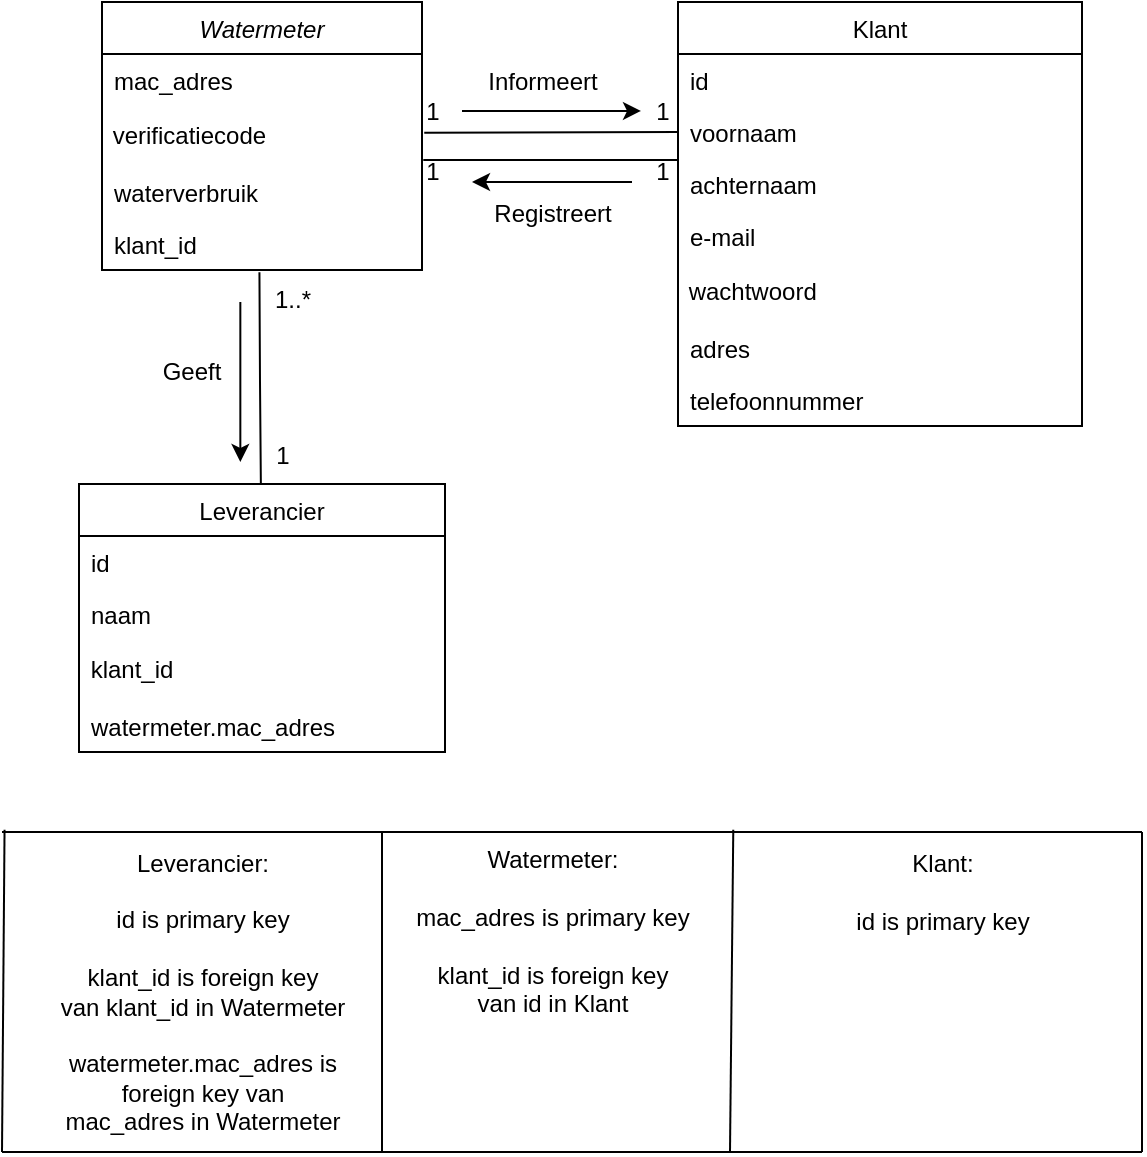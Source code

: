 <mxfile version="20.5.3" type="device"><diagram id="C5RBs43oDa-KdzZeNtuy" name="Page-1"><mxGraphModel dx="1401" dy="781" grid="1" gridSize="10" guides="1" tooltips="1" connect="1" arrows="1" fold="1" page="1" pageScale="1" pageWidth="827" pageHeight="1169" math="0" shadow="0"><root><mxCell id="WIyWlLk6GJQsqaUBKTNV-0"/><mxCell id="WIyWlLk6GJQsqaUBKTNV-1" parent="WIyWlLk6GJQsqaUBKTNV-0"/><mxCell id="zkfFHV4jXpPFQw0GAbJ--0" value="Watermeter" style="swimlane;fontStyle=2;align=center;verticalAlign=top;childLayout=stackLayout;horizontal=1;startSize=26;horizontalStack=0;resizeParent=1;resizeLast=0;collapsible=1;marginBottom=0;rounded=0;shadow=0;strokeWidth=1;" parent="WIyWlLk6GJQsqaUBKTNV-1" vertex="1"><mxGeometry x="220" y="120" width="160" height="134" as="geometry"><mxRectangle x="220" y="120" width="160" height="26" as="alternateBounds"/></mxGeometry></mxCell><mxCell id="zkfFHV4jXpPFQw0GAbJ--1" value="mac_adres" style="text;align=left;verticalAlign=top;spacingLeft=4;spacingRight=4;overflow=hidden;rotatable=0;points=[[0,0.5],[1,0.5]];portConstraint=eastwest;" parent="zkfFHV4jXpPFQw0GAbJ--0" vertex="1"><mxGeometry y="26" width="160" height="26" as="geometry"/></mxCell><mxCell id="_aJJUXXC6ejdHF0-8vae-15" value="&lt;div align=&quot;left&quot;&gt;&amp;nbsp;verificatiecode&lt;/div&gt;" style="text;html=1;align=left;verticalAlign=middle;resizable=0;points=[];autosize=1;strokeColor=none;fillColor=none;" parent="zkfFHV4jXpPFQw0GAbJ--0" vertex="1"><mxGeometry y="52" width="160" height="30" as="geometry"/></mxCell><mxCell id="zkfFHV4jXpPFQw0GAbJ--2" value="waterverbruik" style="text;align=left;verticalAlign=top;spacingLeft=4;spacingRight=4;overflow=hidden;rotatable=0;points=[[0,0.5],[1,0.5]];portConstraint=eastwest;rounded=0;shadow=0;html=0;" parent="zkfFHV4jXpPFQw0GAbJ--0" vertex="1"><mxGeometry y="82" width="160" height="26" as="geometry"/></mxCell><mxCell id="zkfFHV4jXpPFQw0GAbJ--3" value="klant_id" style="text;align=left;verticalAlign=top;spacingLeft=4;spacingRight=4;overflow=hidden;rotatable=0;points=[[0,0.5],[1,0.5]];portConstraint=eastwest;rounded=0;shadow=0;html=0;" parent="zkfFHV4jXpPFQw0GAbJ--0" vertex="1"><mxGeometry y="108" width="160" height="26" as="geometry"/></mxCell><mxCell id="zkfFHV4jXpPFQw0GAbJ--6" value="Leverancier" style="swimlane;fontStyle=0;align=center;verticalAlign=top;childLayout=stackLayout;horizontal=1;startSize=26;horizontalStack=0;resizeParent=1;resizeLast=0;collapsible=1;marginBottom=0;rounded=0;shadow=0;strokeWidth=1;" parent="WIyWlLk6GJQsqaUBKTNV-1" vertex="1"><mxGeometry x="208.5" y="361" width="183" height="134" as="geometry"><mxRectangle x="208.5" y="361" width="160" height="26" as="alternateBounds"/></mxGeometry></mxCell><mxCell id="zkfFHV4jXpPFQw0GAbJ--7" value="id" style="text;align=left;verticalAlign=top;spacingLeft=4;spacingRight=4;overflow=hidden;rotatable=0;points=[[0,0.5],[1,0.5]];portConstraint=eastwest;" parent="zkfFHV4jXpPFQw0GAbJ--6" vertex="1"><mxGeometry y="26" width="183" height="26" as="geometry"/></mxCell><mxCell id="zkfFHV4jXpPFQw0GAbJ--8" value="naam" style="text;align=left;verticalAlign=top;spacingLeft=4;spacingRight=4;overflow=hidden;rotatable=0;points=[[0,0.5],[1,0.5]];portConstraint=eastwest;rounded=0;shadow=0;html=0;" parent="zkfFHV4jXpPFQw0GAbJ--6" vertex="1"><mxGeometry y="52" width="183" height="26" as="geometry"/></mxCell><mxCell id="_aJJUXXC6ejdHF0-8vae-3" value="&lt;div align=&quot;left&quot;&gt;&amp;nbsp;klant_id&lt;/div&gt;" style="text;html=1;align=left;verticalAlign=middle;resizable=0;points=[];autosize=1;strokeColor=none;fillColor=none;" parent="zkfFHV4jXpPFQw0GAbJ--6" vertex="1"><mxGeometry y="78" width="183" height="30" as="geometry"/></mxCell><mxCell id="XsQgA2eyaB1IRGq7B7Zy-6" value="watermeter.mac_adres" style="text;align=left;verticalAlign=top;spacingLeft=4;spacingRight=4;overflow=hidden;rotatable=0;points=[[0,0.5],[1,0.5]];portConstraint=eastwest;" vertex="1" parent="zkfFHV4jXpPFQw0GAbJ--6"><mxGeometry y="108" width="183" height="26" as="geometry"/></mxCell><mxCell id="zkfFHV4jXpPFQw0GAbJ--17" value="Klant" style="swimlane;fontStyle=0;align=center;verticalAlign=top;childLayout=stackLayout;horizontal=1;startSize=26;horizontalStack=0;resizeParent=1;resizeLast=0;collapsible=1;marginBottom=0;rounded=0;shadow=0;strokeWidth=1;" parent="WIyWlLk6GJQsqaUBKTNV-1" vertex="1"><mxGeometry x="508" y="120" width="202" height="212" as="geometry"><mxRectangle x="508" y="120" width="160" height="26" as="alternateBounds"/></mxGeometry></mxCell><mxCell id="zkfFHV4jXpPFQw0GAbJ--20" value="id" style="text;align=left;verticalAlign=top;spacingLeft=4;spacingRight=4;overflow=hidden;rotatable=0;points=[[0,0.5],[1,0.5]];portConstraint=eastwest;rounded=0;shadow=0;html=0;" parent="zkfFHV4jXpPFQw0GAbJ--17" vertex="1"><mxGeometry y="26" width="202" height="26" as="geometry"/></mxCell><mxCell id="zkfFHV4jXpPFQw0GAbJ--18" value="voornaam" style="text;align=left;verticalAlign=top;spacingLeft=4;spacingRight=4;overflow=hidden;rotatable=0;points=[[0,0.5],[1,0.5]];portConstraint=eastwest;" parent="zkfFHV4jXpPFQw0GAbJ--17" vertex="1"><mxGeometry y="52" width="202" height="26" as="geometry"/></mxCell><mxCell id="zkfFHV4jXpPFQw0GAbJ--19" value="achternaam" style="text;align=left;verticalAlign=top;spacingLeft=4;spacingRight=4;overflow=hidden;rotatable=0;points=[[0,0.5],[1,0.5]];portConstraint=eastwest;rounded=0;shadow=0;html=0;" parent="zkfFHV4jXpPFQw0GAbJ--17" vertex="1"><mxGeometry y="78" width="202" height="26" as="geometry"/></mxCell><mxCell id="zkfFHV4jXpPFQw0GAbJ--22" value="e-mail" style="text;align=left;verticalAlign=top;spacingLeft=4;spacingRight=4;overflow=hidden;rotatable=0;points=[[0,0.5],[1,0.5]];portConstraint=eastwest;rounded=0;shadow=0;html=0;" parent="zkfFHV4jXpPFQw0GAbJ--17" vertex="1"><mxGeometry y="104" width="202" height="26" as="geometry"/></mxCell><mxCell id="_aJJUXXC6ejdHF0-8vae-14" value="&lt;div align=&quot;left&quot;&gt;&amp;nbsp;wachtwoord&lt;/div&gt;" style="text;html=1;strokeColor=none;fillColor=none;align=left;verticalAlign=middle;whiteSpace=wrap;rounded=0;" parent="zkfFHV4jXpPFQw0GAbJ--17" vertex="1"><mxGeometry y="130" width="202" height="30" as="geometry"/></mxCell><mxCell id="zkfFHV4jXpPFQw0GAbJ--21" value="adres" style="text;align=left;verticalAlign=top;spacingLeft=4;spacingRight=4;overflow=hidden;rotatable=0;points=[[0,0.5],[1,0.5]];portConstraint=eastwest;rounded=0;shadow=0;html=0;" parent="zkfFHV4jXpPFQw0GAbJ--17" vertex="1"><mxGeometry y="160" width="202" height="26" as="geometry"/></mxCell><mxCell id="zkfFHV4jXpPFQw0GAbJ--24" value="telefoonnummer" style="text;align=left;verticalAlign=top;spacingLeft=4;spacingRight=4;overflow=hidden;rotatable=0;points=[[0,0.5],[1,0.5]];portConstraint=eastwest;" parent="zkfFHV4jXpPFQw0GAbJ--17" vertex="1"><mxGeometry y="186" width="202" height="26" as="geometry"/></mxCell><mxCell id="_aJJUXXC6ejdHF0-8vae-6" value="&lt;div&gt;Leverancier:&lt;/div&gt;&lt;div&gt;&lt;br&gt;&lt;/div&gt;id is primary key&lt;div&gt;&lt;br&gt;klant_id is foreign key&lt;br&gt;van klant_id in Watermeter&lt;br&gt;&lt;br&gt;watermeter.mac_adres is &lt;br&gt;foreign key van &lt;br&gt;mac_adres in Watermeter&lt;br&gt;&lt;/div&gt;" style="text;html=1;align=center;verticalAlign=middle;resizable=0;points=[];autosize=1;strokeColor=none;fillColor=none;" parent="WIyWlLk6GJQsqaUBKTNV-1" vertex="1"><mxGeometry x="180" y="535" width="180" height="160" as="geometry"/></mxCell><mxCell id="_aJJUXXC6ejdHF0-8vae-7" value="&lt;div&gt;Watermeter:&lt;/div&gt;&lt;div&gt;&lt;br&gt;&lt;/div&gt;&lt;div&gt;mac_adres is primary key&lt;br&gt;&lt;/div&gt;&lt;div&gt;&lt;br&gt;&lt;/div&gt;&lt;div&gt;klant_id is foreign key&lt;br&gt;van id in Klant&lt;/div&gt;" style="text;html=1;align=center;verticalAlign=middle;resizable=0;points=[];autosize=1;strokeColor=none;fillColor=none;" parent="WIyWlLk6GJQsqaUBKTNV-1" vertex="1"><mxGeometry x="360" y="535" width="170" height="100" as="geometry"/></mxCell><mxCell id="_aJJUXXC6ejdHF0-8vae-8" value="&lt;div&gt;Klant:&lt;/div&gt;&lt;div&gt;&lt;br&gt;&lt;/div&gt;&lt;div&gt;id is primary key&lt;br&gt;&lt;/div&gt;" style="text;html=1;align=center;verticalAlign=middle;resizable=0;points=[];autosize=1;strokeColor=none;fillColor=none;" parent="WIyWlLk6GJQsqaUBKTNV-1" vertex="1"><mxGeometry x="580" y="535" width="120" height="60" as="geometry"/></mxCell><mxCell id="_aJJUXXC6ejdHF0-8vae-10" value="" style="endArrow=none;html=1;rounded=0;" parent="WIyWlLk6GJQsqaUBKTNV-1" edge="1"><mxGeometry width="50" height="50" relative="1" as="geometry"><mxPoint x="360" y="535" as="sourcePoint"/><mxPoint x="360" y="695" as="targetPoint"/></mxGeometry></mxCell><mxCell id="_aJJUXXC6ejdHF0-8vae-24" value="" style="endArrow=none;html=1;rounded=0;entryX=0;entryY=0.5;entryDx=0;entryDy=0;exitX=1.007;exitY=0.444;exitDx=0;exitDy=0;exitPerimeter=0;" parent="WIyWlLk6GJQsqaUBKTNV-1" source="_aJJUXXC6ejdHF0-8vae-15" target="zkfFHV4jXpPFQw0GAbJ--18" edge="1"><mxGeometry width="50" height="50" relative="1" as="geometry"><mxPoint x="520" y="490" as="sourcePoint"/><mxPoint x="570" y="440" as="targetPoint"/></mxGeometry></mxCell><mxCell id="_aJJUXXC6ejdHF0-8vae-25" value="" style="endArrow=none;html=1;rounded=0;entryX=0.492;entryY=1.045;entryDx=0;entryDy=0;entryPerimeter=0;" parent="WIyWlLk6GJQsqaUBKTNV-1" source="zkfFHV4jXpPFQw0GAbJ--6" target="zkfFHV4jXpPFQw0GAbJ--3" edge="1"><mxGeometry width="50" height="50" relative="1" as="geometry"><mxPoint x="299" y="360" as="sourcePoint"/><mxPoint x="609" y="362" as="targetPoint"/><Array as="points"><mxPoint x="299" y="310"/></Array></mxGeometry></mxCell><mxCell id="_aJJUXXC6ejdHF0-8vae-30" value="Informeert" style="text;html=1;align=center;verticalAlign=middle;resizable=0;points=[];autosize=1;strokeColor=none;fillColor=none;" parent="WIyWlLk6GJQsqaUBKTNV-1" vertex="1"><mxGeometry x="395" y="145" width="90" height="30" as="geometry"/></mxCell><mxCell id="_aJJUXXC6ejdHF0-8vae-31" value="" style="endArrow=classic;html=1;rounded=0;entryX=1.05;entryY=0.983;entryDx=0;entryDy=0;entryPerimeter=0;exitX=1;exitY=0.483;exitDx=0;exitDy=0;exitPerimeter=0;" parent="WIyWlLk6GJQsqaUBKTNV-1" source="_aJJUXXC6ejdHF0-8vae-40" target="_aJJUXXC6ejdHF0-8vae-30" edge="1"><mxGeometry width="50" height="50" relative="1" as="geometry"><mxPoint x="410" y="174" as="sourcePoint"/><mxPoint x="460" y="210" as="targetPoint"/></mxGeometry></mxCell><mxCell id="_aJJUXXC6ejdHF0-8vae-32" value="Geeft" style="text;html=1;strokeColor=none;fillColor=none;align=center;verticalAlign=middle;whiteSpace=wrap;rounded=0;" parent="WIyWlLk6GJQsqaUBKTNV-1" vertex="1"><mxGeometry x="235" y="290" width="60" height="30" as="geometry"/></mxCell><mxCell id="_aJJUXXC6ejdHF0-8vae-33" value="" style="endArrow=classic;html=1;rounded=0;" parent="WIyWlLk6GJQsqaUBKTNV-1" edge="1"><mxGeometry width="50" height="50" relative="1" as="geometry"><mxPoint x="289.17" y="270" as="sourcePoint"/><mxPoint x="289.17" y="350" as="targetPoint"/></mxGeometry></mxCell><mxCell id="_aJJUXXC6ejdHF0-8vae-34" value="1" style="text;html=1;align=center;verticalAlign=middle;resizable=0;points=[];autosize=1;strokeColor=none;fillColor=none;" parent="WIyWlLk6GJQsqaUBKTNV-1" vertex="1"><mxGeometry x="295" y="332" width="30" height="30" as="geometry"/></mxCell><mxCell id="_aJJUXXC6ejdHF0-8vae-35" value="1..*" style="text;html=1;align=center;verticalAlign=middle;resizable=0;points=[];autosize=1;strokeColor=none;fillColor=none;" parent="WIyWlLk6GJQsqaUBKTNV-1" vertex="1"><mxGeometry x="295" y="254" width="40" height="30" as="geometry"/></mxCell><mxCell id="_aJJUXXC6ejdHF0-8vae-38" value="1" style="text;html=1;align=center;verticalAlign=middle;resizable=0;points=[];autosize=1;strokeColor=none;fillColor=none;" parent="WIyWlLk6GJQsqaUBKTNV-1" vertex="1"><mxGeometry x="485" y="160" width="30" height="30" as="geometry"/></mxCell><mxCell id="_aJJUXXC6ejdHF0-8vae-40" value="1" style="text;html=1;align=center;verticalAlign=middle;resizable=0;points=[];autosize=1;strokeColor=none;fillColor=none;" parent="WIyWlLk6GJQsqaUBKTNV-1" vertex="1"><mxGeometry x="370" y="160" width="30" height="30" as="geometry"/></mxCell><mxCell id="_aJJUXXC6ejdHF0-8vae-41" value="" style="endArrow=none;html=1;rounded=0;" parent="WIyWlLk6GJQsqaUBKTNV-1" edge="1"><mxGeometry width="50" height="50" relative="1" as="geometry"><mxPoint x="535.64" y="533.88" as="sourcePoint"/><mxPoint x="534" y="695" as="targetPoint"/></mxGeometry></mxCell><mxCell id="_aJJUXXC6ejdHF0-8vae-42" value="" style="endArrow=none;html=1;rounded=0;" parent="WIyWlLk6GJQsqaUBKTNV-1" edge="1"><mxGeometry width="50" height="50" relative="1" as="geometry"><mxPoint x="171.27" y="533.88" as="sourcePoint"/><mxPoint x="170" y="695" as="targetPoint"/></mxGeometry></mxCell><mxCell id="_aJJUXXC6ejdHF0-8vae-43" value="" style="endArrow=none;html=1;rounded=0;" parent="WIyWlLk6GJQsqaUBKTNV-1" edge="1"><mxGeometry width="50" height="50" relative="1" as="geometry"><mxPoint x="740" y="535" as="sourcePoint"/><mxPoint x="740" y="695" as="targetPoint"/></mxGeometry></mxCell><mxCell id="_aJJUXXC6ejdHF0-8vae-44" value="" style="endArrow=none;html=1;rounded=0;" parent="WIyWlLk6GJQsqaUBKTNV-1" edge="1"><mxGeometry width="50" height="50" relative="1" as="geometry"><mxPoint x="170" y="535" as="sourcePoint"/><mxPoint x="740" y="535" as="targetPoint"/></mxGeometry></mxCell><mxCell id="_aJJUXXC6ejdHF0-8vae-45" value="" style="endArrow=none;html=1;rounded=0;" parent="WIyWlLk6GJQsqaUBKTNV-1" edge="1"><mxGeometry width="50" height="50" relative="1" as="geometry"><mxPoint x="170" y="695" as="sourcePoint"/><mxPoint x="740" y="695" as="targetPoint"/></mxGeometry></mxCell><mxCell id="XsQgA2eyaB1IRGq7B7Zy-1" value="" style="endArrow=classic;html=1;rounded=0;" edge="1" parent="WIyWlLk6GJQsqaUBKTNV-1"><mxGeometry width="50" height="50" relative="1" as="geometry"><mxPoint x="485" y="210" as="sourcePoint"/><mxPoint x="405" y="210" as="targetPoint"/></mxGeometry></mxCell><mxCell id="XsQgA2eyaB1IRGq7B7Zy-2" value="" style="endArrow=none;html=1;rounded=0;entryX=-0.002;entryY=0.038;entryDx=0;entryDy=0;exitX=1.004;exitY=0.9;exitDx=0;exitDy=0;exitPerimeter=0;entryPerimeter=0;" edge="1" parent="WIyWlLk6GJQsqaUBKTNV-1" source="_aJJUXXC6ejdHF0-8vae-15" target="zkfFHV4jXpPFQw0GAbJ--19"><mxGeometry width="50" height="50" relative="1" as="geometry"><mxPoint x="381.56" y="200.32" as="sourcePoint"/><mxPoint x="508.44" y="200" as="targetPoint"/></mxGeometry></mxCell><mxCell id="XsQgA2eyaB1IRGq7B7Zy-3" value="Registreert" style="text;html=1;align=center;verticalAlign=middle;resizable=0;points=[];autosize=1;strokeColor=none;fillColor=none;" vertex="1" parent="WIyWlLk6GJQsqaUBKTNV-1"><mxGeometry x="400" y="211" width="90" height="30" as="geometry"/></mxCell><mxCell id="XsQgA2eyaB1IRGq7B7Zy-4" value="1" style="text;html=1;align=center;verticalAlign=middle;resizable=0;points=[];autosize=1;strokeColor=none;fillColor=none;" vertex="1" parent="WIyWlLk6GJQsqaUBKTNV-1"><mxGeometry x="370" y="190" width="30" height="30" as="geometry"/></mxCell><mxCell id="XsQgA2eyaB1IRGq7B7Zy-5" value="1" style="text;html=1;align=center;verticalAlign=middle;resizable=0;points=[];autosize=1;strokeColor=none;fillColor=none;" vertex="1" parent="WIyWlLk6GJQsqaUBKTNV-1"><mxGeometry x="485" y="190" width="30" height="30" as="geometry"/></mxCell></root></mxGraphModel></diagram></mxfile>